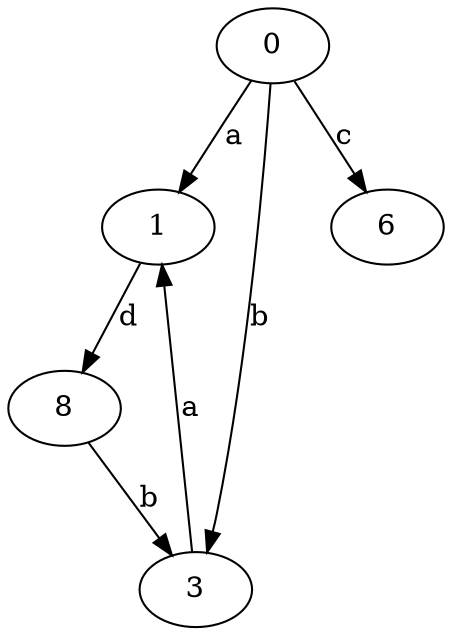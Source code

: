 strict digraph  {
0;
1;
3;
6;
8;
0 -> 1  [label=a];
0 -> 3  [label=b];
0 -> 6  [label=c];
1 -> 8  [label=d];
3 -> 1  [label=a];
8 -> 3  [label=b];
}
